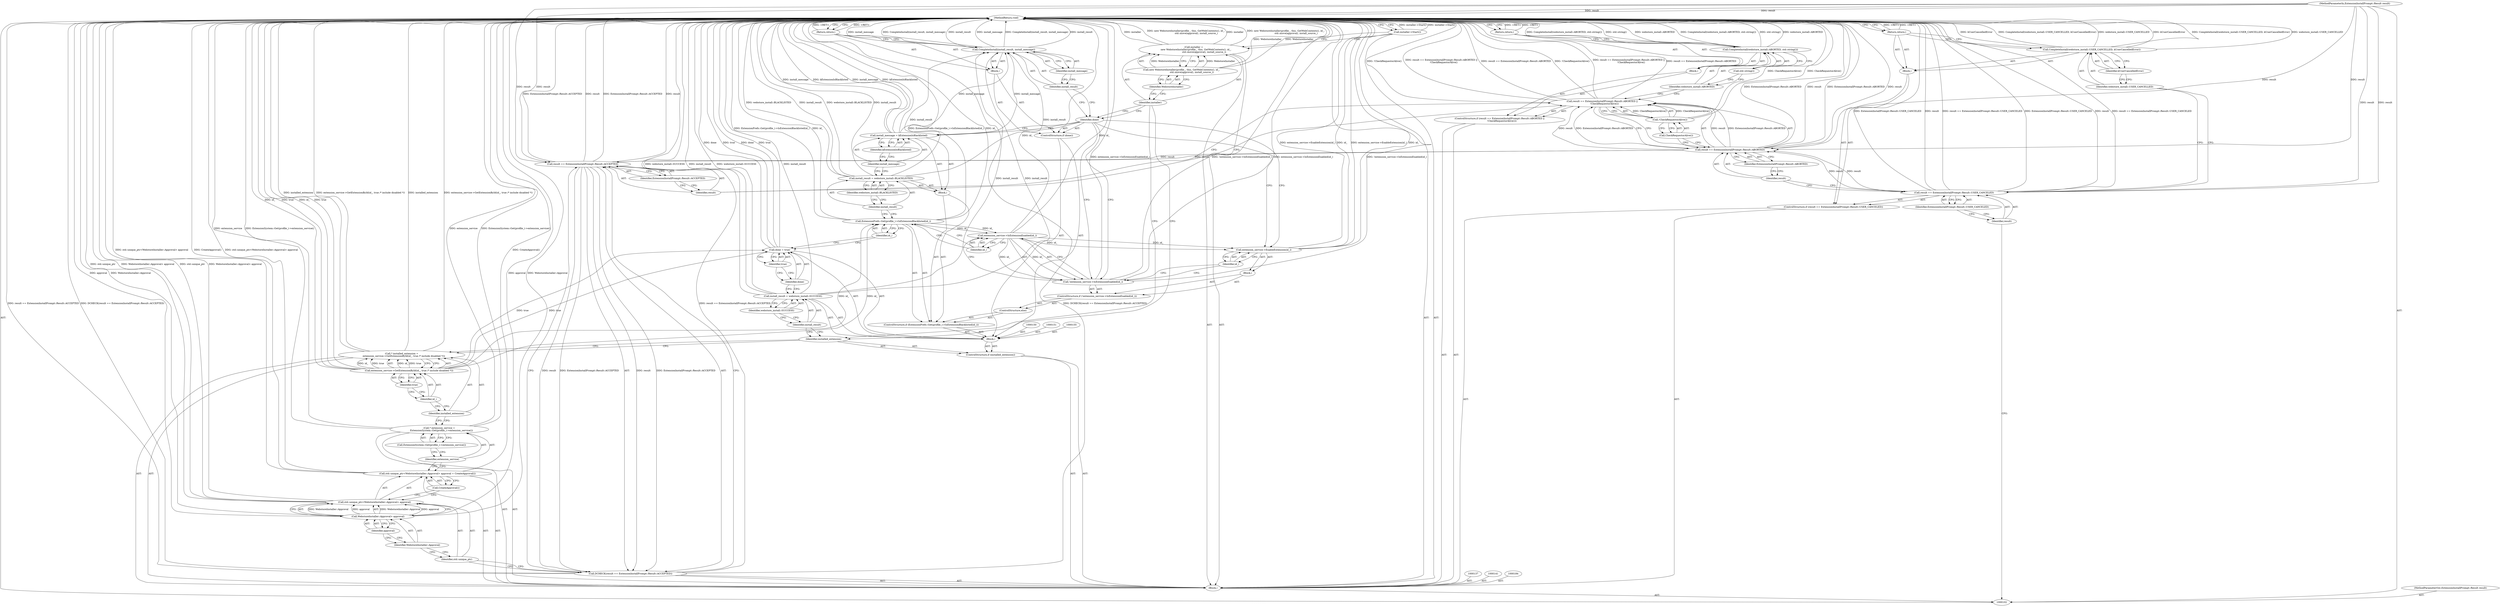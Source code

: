 digraph "1_Chrome_d30a8bd191f17b61938fc87890bffc80049b0774_5" {
"1000190" [label="(MethodReturn,void)"];
"1000123" [label="(Identifier,webstore_install::ABORTED)"];
"1000122" [label="(Call,CompleteInstall(webstore_install::ABORTED, std::string()))"];
"1000124" [label="(Call,std::string())"];
"1000125" [label="(Return,return;)"];
"1000129" [label="(Identifier,ExtensionInstallPrompt::Result::ACCEPTED)"];
"1000126" [label="(Call,DCHECK(result == ExtensionInstallPrompt::Result::ACCEPTED))"];
"1000127" [label="(Call,result == ExtensionInstallPrompt::Result::ACCEPTED)"];
"1000128" [label="(Identifier,result)"];
"1000133" [label="(Call,WebstoreInstaller::Approval> approval)"];
"1000134" [label="(Identifier,WebstoreInstaller::Approval)"];
"1000130" [label="(Call,std::unique_ptr<WebstoreInstaller::Approval> approval = CreateApproval())"];
"1000131" [label="(Call,std::unique_ptr<WebstoreInstaller::Approval> approval)"];
"1000132" [label="(Identifier,std::unique_ptr)"];
"1000135" [label="(Identifier,approval)"];
"1000136" [label="(Call,CreateApproval())"];
"1000138" [label="(Call,* extension_service =\n      ExtensionSystem::Get(profile_)->extension_service())"];
"1000139" [label="(Identifier,extension_service)"];
"1000140" [label="(Call,ExtensionSystem::Get(profile_)->extension_service())"];
"1000104" [label="(Block,)"];
"1000103" [label="(MethodParameterIn,ExtensionInstallPrompt::Result result)"];
"1000275" [label="(MethodParameterOut,ExtensionInstallPrompt::Result result)"];
"1000142" [label="(Call,* installed_extension =\n      extension_service->GetExtensionById(id_, true /* include disabled */))"];
"1000143" [label="(Identifier,installed_extension)"];
"1000145" [label="(Identifier,id_)"];
"1000146" [label="(Identifier,true)"];
"1000144" [label="(Call,extension_service->GetExtensionById(id_, true /* include disabled */))"];
"1000147" [label="(ControlStructure,if (installed_extension))"];
"1000148" [label="(Identifier,installed_extension)"];
"1000152" [label="(Call,install_result = webstore_install::SUCCESS)"];
"1000153" [label="(Identifier,install_result)"];
"1000154" [label="(Identifier,webstore_install::SUCCESS)"];
"1000158" [label="(Identifier,true)"];
"1000149" [label="(Block,)"];
"1000156" [label="(Call,done = true)"];
"1000157" [label="(Identifier,done)"];
"1000159" [label="(ControlStructure,if (ExtensionPrefs::Get(profile_)->IsExtensionBlacklisted(id_)))"];
"1000161" [label="(Identifier,id_)"];
"1000162" [label="(Block,)"];
"1000160" [label="(Call,ExtensionPrefs::Get(profile_)->IsExtensionBlacklisted(id_))"];
"1000165" [label="(Identifier,webstore_install::BLACKLISTED)"];
"1000163" [label="(Call,install_result = webstore_install::BLACKLISTED)"];
"1000164" [label="(Identifier,install_result)"];
"1000168" [label="(Identifier,kExtensionIsBlacklisted)"];
"1000166" [label="(Call,install_message = kExtensionIsBlacklisted)"];
"1000167" [label="(Identifier,install_message)"];
"1000108" [label="(Identifier,ExtensionInstallPrompt::Result::USER_CANCELED)"];
"1000105" [label="(ControlStructure,if (result == ExtensionInstallPrompt::Result::USER_CANCELED))"];
"1000109" [label="(Block,)"];
"1000106" [label="(Call,result == ExtensionInstallPrompt::Result::USER_CANCELED)"];
"1000107" [label="(Identifier,result)"];
"1000170" [label="(ControlStructure,if (!extension_service->IsExtensionEnabled(id_)))"];
"1000171" [label="(Call,!extension_service->IsExtensionEnabled(id_))"];
"1000172" [label="(Call,extension_service->IsExtensionEnabled(id_))"];
"1000173" [label="(Identifier,id_)"];
"1000174" [label="(Block,)"];
"1000169" [label="(ControlStructure,else)"];
"1000176" [label="(Identifier,id_)"];
"1000175" [label="(Call,extension_service->EnableExtension(id_))"];
"1000179" [label="(Block,)"];
"1000177" [label="(ControlStructure,if (done))"];
"1000178" [label="(Identifier,done)"];
"1000181" [label="(Identifier,install_result)"];
"1000182" [label="(Identifier,install_message)"];
"1000180" [label="(Call,CompleteInstall(install_result, install_message))"];
"1000183" [label="(Return,return;)"];
"1000111" [label="(Identifier,webstore_install::USER_CANCELLED)"];
"1000110" [label="(Call,CompleteInstall(webstore_install::USER_CANCELLED, kUserCancelledError))"];
"1000112" [label="(Identifier,kUserCancelledError)"];
"1000185" [label="(Call,installer =\n      new WebstoreInstaller(profile_, this, GetWebContents(), id_,\n                            std::move(approval), install_source_))"];
"1000186" [label="(Identifier,installer)"];
"1000188" [label="(Identifier,WebstoreInstaller)"];
"1000187" [label="(Call,new WebstoreInstaller(profile_, this, GetWebContents(), id_,\n                            std::move(approval), install_source_))"];
"1000189" [label="(Call,installer->Start())"];
"1000113" [label="(Return,return;)"];
"1000118" [label="(Identifier,ExtensionInstallPrompt::Result::ABORTED)"];
"1000114" [label="(ControlStructure,if (result == ExtensionInstallPrompt::Result::ABORTED ||\n      !CheckRequestorAlive()))"];
"1000115" [label="(Call,result == ExtensionInstallPrompt::Result::ABORTED ||\n      !CheckRequestorAlive())"];
"1000116" [label="(Call,result == ExtensionInstallPrompt::Result::ABORTED)"];
"1000117" [label="(Identifier,result)"];
"1000121" [label="(Block,)"];
"1000119" [label="(Call,!CheckRequestorAlive())"];
"1000120" [label="(Call,CheckRequestorAlive())"];
"1000190" -> "1000102"  [label="AST: "];
"1000190" -> "1000113"  [label="CFG: "];
"1000190" -> "1000125"  [label="CFG: "];
"1000190" -> "1000183"  [label="CFG: "];
"1000190" -> "1000189"  [label="CFG: "];
"1000183" -> "1000190"  [label="DDG: <RET>"];
"1000125" -> "1000190"  [label="DDG: <RET>"];
"1000113" -> "1000190"  [label="DDG: <RET>"];
"1000106" -> "1000190"  [label="DDG: ExtensionInstallPrompt::Result::USER_CANCELED"];
"1000106" -> "1000190"  [label="DDG: result"];
"1000106" -> "1000190"  [label="DDG: result == ExtensionInstallPrompt::Result::USER_CANCELED"];
"1000156" -> "1000190"  [label="DDG: done"];
"1000156" -> "1000190"  [label="DDG: true"];
"1000180" -> "1000190"  [label="DDG: install_result"];
"1000180" -> "1000190"  [label="DDG: install_message"];
"1000180" -> "1000190"  [label="DDG: CompleteInstall(install_result, install_message)"];
"1000175" -> "1000190"  [label="DDG: id_"];
"1000175" -> "1000190"  [label="DDG: extension_service->EnableExtension(id_)"];
"1000116" -> "1000190"  [label="DDG: ExtensionInstallPrompt::Result::ABORTED"];
"1000116" -> "1000190"  [label="DDG: result"];
"1000152" -> "1000190"  [label="DDG: webstore_install::SUCCESS"];
"1000152" -> "1000190"  [label="DDG: install_result"];
"1000115" -> "1000190"  [label="DDG: !CheckRequestorAlive()"];
"1000115" -> "1000190"  [label="DDG: result == ExtensionInstallPrompt::Result::ABORTED ||\n      !CheckRequestorAlive()"];
"1000115" -> "1000190"  [label="DDG: result == ExtensionInstallPrompt::Result::ABORTED"];
"1000187" -> "1000190"  [label="DDG: WebstoreInstaller"];
"1000166" -> "1000190"  [label="DDG: kExtensionIsBlacklisted"];
"1000166" -> "1000190"  [label="DDG: install_message"];
"1000163" -> "1000190"  [label="DDG: install_result"];
"1000163" -> "1000190"  [label="DDG: webstore_install::BLACKLISTED"];
"1000185" -> "1000190"  [label="DDG: installer"];
"1000185" -> "1000190"  [label="DDG: new WebstoreInstaller(profile_, this, GetWebContents(), id_,\n                            std::move(approval), install_source_)"];
"1000126" -> "1000190"  [label="DDG: DCHECK(result == ExtensionInstallPrompt::Result::ACCEPTED)"];
"1000126" -> "1000190"  [label="DDG: result == ExtensionInstallPrompt::Result::ACCEPTED"];
"1000171" -> "1000190"  [label="DDG: extension_service->IsExtensionEnabled(id_)"];
"1000171" -> "1000190"  [label="DDG: !extension_service->IsExtensionEnabled(id_)"];
"1000160" -> "1000190"  [label="DDG: ExtensionPrefs::Get(profile_)->IsExtensionBlacklisted(id_)"];
"1000160" -> "1000190"  [label="DDG: id_"];
"1000189" -> "1000190"  [label="DDG: installer->Start()"];
"1000122" -> "1000190"  [label="DDG: webstore_install::ABORTED"];
"1000122" -> "1000190"  [label="DDG: CompleteInstall(webstore_install::ABORTED, std::string())"];
"1000122" -> "1000190"  [label="DDG: std::string()"];
"1000131" -> "1000190"  [label="DDG: std::unique_ptr"];
"1000131" -> "1000190"  [label="DDG: WebstoreInstaller::Approval> approval"];
"1000138" -> "1000190"  [label="DDG: extension_service"];
"1000138" -> "1000190"  [label="DDG: ExtensionSystem::Get(profile_)->extension_service()"];
"1000127" -> "1000190"  [label="DDG: ExtensionInstallPrompt::Result::ACCEPTED"];
"1000127" -> "1000190"  [label="DDG: result"];
"1000142" -> "1000190"  [label="DDG: extension_service->GetExtensionById(id_, true /* include disabled */)"];
"1000142" -> "1000190"  [label="DDG: installed_extension"];
"1000133" -> "1000190"  [label="DDG: WebstoreInstaller::Approval"];
"1000133" -> "1000190"  [label="DDG: approval"];
"1000103" -> "1000190"  [label="DDG: result"];
"1000110" -> "1000190"  [label="DDG: kUserCancelledError"];
"1000110" -> "1000190"  [label="DDG: CompleteInstall(webstore_install::USER_CANCELLED, kUserCancelledError)"];
"1000110" -> "1000190"  [label="DDG: webstore_install::USER_CANCELLED"];
"1000119" -> "1000190"  [label="DDG: CheckRequestorAlive()"];
"1000172" -> "1000190"  [label="DDG: id_"];
"1000130" -> "1000190"  [label="DDG: CreateApproval()"];
"1000130" -> "1000190"  [label="DDG: std::unique_ptr<WebstoreInstaller::Approval> approval"];
"1000144" -> "1000190"  [label="DDG: id_"];
"1000144" -> "1000190"  [label="DDG: true"];
"1000123" -> "1000122"  [label="AST: "];
"1000123" -> "1000115"  [label="CFG: "];
"1000124" -> "1000123"  [label="CFG: "];
"1000122" -> "1000121"  [label="AST: "];
"1000122" -> "1000124"  [label="CFG: "];
"1000123" -> "1000122"  [label="AST: "];
"1000124" -> "1000122"  [label="AST: "];
"1000125" -> "1000122"  [label="CFG: "];
"1000122" -> "1000190"  [label="DDG: webstore_install::ABORTED"];
"1000122" -> "1000190"  [label="DDG: CompleteInstall(webstore_install::ABORTED, std::string())"];
"1000122" -> "1000190"  [label="DDG: std::string()"];
"1000124" -> "1000122"  [label="AST: "];
"1000124" -> "1000123"  [label="CFG: "];
"1000122" -> "1000124"  [label="CFG: "];
"1000125" -> "1000121"  [label="AST: "];
"1000125" -> "1000122"  [label="CFG: "];
"1000190" -> "1000125"  [label="CFG: "];
"1000125" -> "1000190"  [label="DDG: <RET>"];
"1000129" -> "1000127"  [label="AST: "];
"1000129" -> "1000128"  [label="CFG: "];
"1000127" -> "1000129"  [label="CFG: "];
"1000126" -> "1000104"  [label="AST: "];
"1000126" -> "1000127"  [label="CFG: "];
"1000127" -> "1000126"  [label="AST: "];
"1000132" -> "1000126"  [label="CFG: "];
"1000126" -> "1000190"  [label="DDG: DCHECK(result == ExtensionInstallPrompt::Result::ACCEPTED)"];
"1000126" -> "1000190"  [label="DDG: result == ExtensionInstallPrompt::Result::ACCEPTED"];
"1000127" -> "1000126"  [label="DDG: result"];
"1000127" -> "1000126"  [label="DDG: ExtensionInstallPrompt::Result::ACCEPTED"];
"1000127" -> "1000126"  [label="AST: "];
"1000127" -> "1000129"  [label="CFG: "];
"1000128" -> "1000127"  [label="AST: "];
"1000129" -> "1000127"  [label="AST: "];
"1000126" -> "1000127"  [label="CFG: "];
"1000127" -> "1000190"  [label="DDG: ExtensionInstallPrompt::Result::ACCEPTED"];
"1000127" -> "1000190"  [label="DDG: result"];
"1000127" -> "1000126"  [label="DDG: result"];
"1000127" -> "1000126"  [label="DDG: ExtensionInstallPrompt::Result::ACCEPTED"];
"1000116" -> "1000127"  [label="DDG: result"];
"1000103" -> "1000127"  [label="DDG: result"];
"1000128" -> "1000127"  [label="AST: "];
"1000128" -> "1000115"  [label="CFG: "];
"1000129" -> "1000128"  [label="CFG: "];
"1000133" -> "1000131"  [label="AST: "];
"1000133" -> "1000135"  [label="CFG: "];
"1000134" -> "1000133"  [label="AST: "];
"1000135" -> "1000133"  [label="AST: "];
"1000131" -> "1000133"  [label="CFG: "];
"1000133" -> "1000190"  [label="DDG: WebstoreInstaller::Approval"];
"1000133" -> "1000190"  [label="DDG: approval"];
"1000133" -> "1000131"  [label="DDG: WebstoreInstaller::Approval"];
"1000133" -> "1000131"  [label="DDG: approval"];
"1000134" -> "1000133"  [label="AST: "];
"1000134" -> "1000132"  [label="CFG: "];
"1000135" -> "1000134"  [label="CFG: "];
"1000130" -> "1000104"  [label="AST: "];
"1000130" -> "1000136"  [label="CFG: "];
"1000131" -> "1000130"  [label="AST: "];
"1000136" -> "1000130"  [label="AST: "];
"1000139" -> "1000130"  [label="CFG: "];
"1000130" -> "1000190"  [label="DDG: CreateApproval()"];
"1000130" -> "1000190"  [label="DDG: std::unique_ptr<WebstoreInstaller::Approval> approval"];
"1000131" -> "1000130"  [label="AST: "];
"1000131" -> "1000133"  [label="CFG: "];
"1000132" -> "1000131"  [label="AST: "];
"1000133" -> "1000131"  [label="AST: "];
"1000136" -> "1000131"  [label="CFG: "];
"1000131" -> "1000190"  [label="DDG: std::unique_ptr"];
"1000131" -> "1000190"  [label="DDG: WebstoreInstaller::Approval> approval"];
"1000133" -> "1000131"  [label="DDG: WebstoreInstaller::Approval"];
"1000133" -> "1000131"  [label="DDG: approval"];
"1000132" -> "1000131"  [label="AST: "];
"1000132" -> "1000126"  [label="CFG: "];
"1000134" -> "1000132"  [label="CFG: "];
"1000135" -> "1000133"  [label="AST: "];
"1000135" -> "1000134"  [label="CFG: "];
"1000133" -> "1000135"  [label="CFG: "];
"1000136" -> "1000130"  [label="AST: "];
"1000136" -> "1000131"  [label="CFG: "];
"1000130" -> "1000136"  [label="CFG: "];
"1000138" -> "1000104"  [label="AST: "];
"1000138" -> "1000140"  [label="CFG: "];
"1000139" -> "1000138"  [label="AST: "];
"1000140" -> "1000138"  [label="AST: "];
"1000143" -> "1000138"  [label="CFG: "];
"1000138" -> "1000190"  [label="DDG: extension_service"];
"1000138" -> "1000190"  [label="DDG: ExtensionSystem::Get(profile_)->extension_service()"];
"1000139" -> "1000138"  [label="AST: "];
"1000139" -> "1000130"  [label="CFG: "];
"1000140" -> "1000139"  [label="CFG: "];
"1000140" -> "1000138"  [label="AST: "];
"1000140" -> "1000139"  [label="CFG: "];
"1000138" -> "1000140"  [label="CFG: "];
"1000104" -> "1000102"  [label="AST: "];
"1000105" -> "1000104"  [label="AST: "];
"1000114" -> "1000104"  [label="AST: "];
"1000126" -> "1000104"  [label="AST: "];
"1000130" -> "1000104"  [label="AST: "];
"1000137" -> "1000104"  [label="AST: "];
"1000138" -> "1000104"  [label="AST: "];
"1000141" -> "1000104"  [label="AST: "];
"1000142" -> "1000104"  [label="AST: "];
"1000147" -> "1000104"  [label="AST: "];
"1000184" -> "1000104"  [label="AST: "];
"1000185" -> "1000104"  [label="AST: "];
"1000189" -> "1000104"  [label="AST: "];
"1000103" -> "1000102"  [label="AST: "];
"1000103" -> "1000190"  [label="DDG: result"];
"1000103" -> "1000106"  [label="DDG: result"];
"1000103" -> "1000116"  [label="DDG: result"];
"1000103" -> "1000127"  [label="DDG: result"];
"1000275" -> "1000102"  [label="AST: "];
"1000142" -> "1000104"  [label="AST: "];
"1000142" -> "1000144"  [label="CFG: "];
"1000143" -> "1000142"  [label="AST: "];
"1000144" -> "1000142"  [label="AST: "];
"1000148" -> "1000142"  [label="CFG: "];
"1000142" -> "1000190"  [label="DDG: extension_service->GetExtensionById(id_, true /* include disabled */)"];
"1000142" -> "1000190"  [label="DDG: installed_extension"];
"1000144" -> "1000142"  [label="DDG: id_"];
"1000144" -> "1000142"  [label="DDG: true"];
"1000143" -> "1000142"  [label="AST: "];
"1000143" -> "1000138"  [label="CFG: "];
"1000145" -> "1000143"  [label="CFG: "];
"1000145" -> "1000144"  [label="AST: "];
"1000145" -> "1000143"  [label="CFG: "];
"1000146" -> "1000145"  [label="CFG: "];
"1000146" -> "1000144"  [label="AST: "];
"1000146" -> "1000145"  [label="CFG: "];
"1000144" -> "1000146"  [label="CFG: "];
"1000144" -> "1000142"  [label="AST: "];
"1000144" -> "1000146"  [label="CFG: "];
"1000145" -> "1000144"  [label="AST: "];
"1000146" -> "1000144"  [label="AST: "];
"1000142" -> "1000144"  [label="CFG: "];
"1000144" -> "1000190"  [label="DDG: id_"];
"1000144" -> "1000190"  [label="DDG: true"];
"1000144" -> "1000142"  [label="DDG: id_"];
"1000144" -> "1000142"  [label="DDG: true"];
"1000144" -> "1000156"  [label="DDG: true"];
"1000144" -> "1000160"  [label="DDG: id_"];
"1000147" -> "1000104"  [label="AST: "];
"1000148" -> "1000147"  [label="AST: "];
"1000149" -> "1000147"  [label="AST: "];
"1000148" -> "1000147"  [label="AST: "];
"1000148" -> "1000142"  [label="CFG: "];
"1000153" -> "1000148"  [label="CFG: "];
"1000186" -> "1000148"  [label="CFG: "];
"1000152" -> "1000149"  [label="AST: "];
"1000152" -> "1000154"  [label="CFG: "];
"1000153" -> "1000152"  [label="AST: "];
"1000154" -> "1000152"  [label="AST: "];
"1000157" -> "1000152"  [label="CFG: "];
"1000152" -> "1000190"  [label="DDG: webstore_install::SUCCESS"];
"1000152" -> "1000190"  [label="DDG: install_result"];
"1000152" -> "1000180"  [label="DDG: install_result"];
"1000153" -> "1000152"  [label="AST: "];
"1000153" -> "1000148"  [label="CFG: "];
"1000154" -> "1000153"  [label="CFG: "];
"1000154" -> "1000152"  [label="AST: "];
"1000154" -> "1000153"  [label="CFG: "];
"1000152" -> "1000154"  [label="CFG: "];
"1000158" -> "1000156"  [label="AST: "];
"1000158" -> "1000157"  [label="CFG: "];
"1000156" -> "1000158"  [label="CFG: "];
"1000149" -> "1000147"  [label="AST: "];
"1000150" -> "1000149"  [label="AST: "];
"1000151" -> "1000149"  [label="AST: "];
"1000152" -> "1000149"  [label="AST: "];
"1000155" -> "1000149"  [label="AST: "];
"1000156" -> "1000149"  [label="AST: "];
"1000159" -> "1000149"  [label="AST: "];
"1000177" -> "1000149"  [label="AST: "];
"1000156" -> "1000149"  [label="AST: "];
"1000156" -> "1000158"  [label="CFG: "];
"1000157" -> "1000156"  [label="AST: "];
"1000158" -> "1000156"  [label="AST: "];
"1000161" -> "1000156"  [label="CFG: "];
"1000156" -> "1000190"  [label="DDG: done"];
"1000156" -> "1000190"  [label="DDG: true"];
"1000144" -> "1000156"  [label="DDG: true"];
"1000157" -> "1000156"  [label="AST: "];
"1000157" -> "1000152"  [label="CFG: "];
"1000158" -> "1000157"  [label="CFG: "];
"1000159" -> "1000149"  [label="AST: "];
"1000160" -> "1000159"  [label="AST: "];
"1000162" -> "1000159"  [label="AST: "];
"1000169" -> "1000159"  [label="AST: "];
"1000161" -> "1000160"  [label="AST: "];
"1000161" -> "1000156"  [label="CFG: "];
"1000160" -> "1000161"  [label="CFG: "];
"1000162" -> "1000159"  [label="AST: "];
"1000163" -> "1000162"  [label="AST: "];
"1000166" -> "1000162"  [label="AST: "];
"1000160" -> "1000159"  [label="AST: "];
"1000160" -> "1000161"  [label="CFG: "];
"1000161" -> "1000160"  [label="AST: "];
"1000164" -> "1000160"  [label="CFG: "];
"1000173" -> "1000160"  [label="CFG: "];
"1000160" -> "1000190"  [label="DDG: ExtensionPrefs::Get(profile_)->IsExtensionBlacklisted(id_)"];
"1000160" -> "1000190"  [label="DDG: id_"];
"1000144" -> "1000160"  [label="DDG: id_"];
"1000160" -> "1000172"  [label="DDG: id_"];
"1000165" -> "1000163"  [label="AST: "];
"1000165" -> "1000164"  [label="CFG: "];
"1000163" -> "1000165"  [label="CFG: "];
"1000163" -> "1000162"  [label="AST: "];
"1000163" -> "1000165"  [label="CFG: "];
"1000164" -> "1000163"  [label="AST: "];
"1000165" -> "1000163"  [label="AST: "];
"1000167" -> "1000163"  [label="CFG: "];
"1000163" -> "1000190"  [label="DDG: install_result"];
"1000163" -> "1000190"  [label="DDG: webstore_install::BLACKLISTED"];
"1000163" -> "1000180"  [label="DDG: install_result"];
"1000164" -> "1000163"  [label="AST: "];
"1000164" -> "1000160"  [label="CFG: "];
"1000165" -> "1000164"  [label="CFG: "];
"1000168" -> "1000166"  [label="AST: "];
"1000168" -> "1000167"  [label="CFG: "];
"1000166" -> "1000168"  [label="CFG: "];
"1000166" -> "1000162"  [label="AST: "];
"1000166" -> "1000168"  [label="CFG: "];
"1000167" -> "1000166"  [label="AST: "];
"1000168" -> "1000166"  [label="AST: "];
"1000178" -> "1000166"  [label="CFG: "];
"1000166" -> "1000190"  [label="DDG: kExtensionIsBlacklisted"];
"1000166" -> "1000190"  [label="DDG: install_message"];
"1000166" -> "1000180"  [label="DDG: install_message"];
"1000167" -> "1000166"  [label="AST: "];
"1000167" -> "1000163"  [label="CFG: "];
"1000168" -> "1000167"  [label="CFG: "];
"1000108" -> "1000106"  [label="AST: "];
"1000108" -> "1000107"  [label="CFG: "];
"1000106" -> "1000108"  [label="CFG: "];
"1000105" -> "1000104"  [label="AST: "];
"1000106" -> "1000105"  [label="AST: "];
"1000109" -> "1000105"  [label="AST: "];
"1000109" -> "1000105"  [label="AST: "];
"1000110" -> "1000109"  [label="AST: "];
"1000113" -> "1000109"  [label="AST: "];
"1000106" -> "1000105"  [label="AST: "];
"1000106" -> "1000108"  [label="CFG: "];
"1000107" -> "1000106"  [label="AST: "];
"1000108" -> "1000106"  [label="AST: "];
"1000111" -> "1000106"  [label="CFG: "];
"1000117" -> "1000106"  [label="CFG: "];
"1000106" -> "1000190"  [label="DDG: ExtensionInstallPrompt::Result::USER_CANCELED"];
"1000106" -> "1000190"  [label="DDG: result"];
"1000106" -> "1000190"  [label="DDG: result == ExtensionInstallPrompt::Result::USER_CANCELED"];
"1000103" -> "1000106"  [label="DDG: result"];
"1000106" -> "1000116"  [label="DDG: result"];
"1000107" -> "1000106"  [label="AST: "];
"1000107" -> "1000102"  [label="CFG: "];
"1000108" -> "1000107"  [label="CFG: "];
"1000170" -> "1000169"  [label="AST: "];
"1000171" -> "1000170"  [label="AST: "];
"1000174" -> "1000170"  [label="AST: "];
"1000171" -> "1000170"  [label="AST: "];
"1000171" -> "1000172"  [label="CFG: "];
"1000172" -> "1000171"  [label="AST: "];
"1000176" -> "1000171"  [label="CFG: "];
"1000178" -> "1000171"  [label="CFG: "];
"1000171" -> "1000190"  [label="DDG: extension_service->IsExtensionEnabled(id_)"];
"1000171" -> "1000190"  [label="DDG: !extension_service->IsExtensionEnabled(id_)"];
"1000172" -> "1000171"  [label="DDG: id_"];
"1000172" -> "1000171"  [label="AST: "];
"1000172" -> "1000173"  [label="CFG: "];
"1000173" -> "1000172"  [label="AST: "];
"1000171" -> "1000172"  [label="CFG: "];
"1000172" -> "1000190"  [label="DDG: id_"];
"1000172" -> "1000171"  [label="DDG: id_"];
"1000160" -> "1000172"  [label="DDG: id_"];
"1000172" -> "1000175"  [label="DDG: id_"];
"1000173" -> "1000172"  [label="AST: "];
"1000173" -> "1000160"  [label="CFG: "];
"1000172" -> "1000173"  [label="CFG: "];
"1000174" -> "1000170"  [label="AST: "];
"1000175" -> "1000174"  [label="AST: "];
"1000169" -> "1000159"  [label="AST: "];
"1000170" -> "1000169"  [label="AST: "];
"1000176" -> "1000175"  [label="AST: "];
"1000176" -> "1000171"  [label="CFG: "];
"1000175" -> "1000176"  [label="CFG: "];
"1000175" -> "1000174"  [label="AST: "];
"1000175" -> "1000176"  [label="CFG: "];
"1000176" -> "1000175"  [label="AST: "];
"1000178" -> "1000175"  [label="CFG: "];
"1000175" -> "1000190"  [label="DDG: id_"];
"1000175" -> "1000190"  [label="DDG: extension_service->EnableExtension(id_)"];
"1000172" -> "1000175"  [label="DDG: id_"];
"1000179" -> "1000177"  [label="AST: "];
"1000180" -> "1000179"  [label="AST: "];
"1000183" -> "1000179"  [label="AST: "];
"1000177" -> "1000149"  [label="AST: "];
"1000178" -> "1000177"  [label="AST: "];
"1000179" -> "1000177"  [label="AST: "];
"1000178" -> "1000177"  [label="AST: "];
"1000178" -> "1000166"  [label="CFG: "];
"1000178" -> "1000175"  [label="CFG: "];
"1000178" -> "1000171"  [label="CFG: "];
"1000181" -> "1000178"  [label="CFG: "];
"1000186" -> "1000178"  [label="CFG: "];
"1000181" -> "1000180"  [label="AST: "];
"1000181" -> "1000178"  [label="CFG: "];
"1000182" -> "1000181"  [label="CFG: "];
"1000182" -> "1000180"  [label="AST: "];
"1000182" -> "1000181"  [label="CFG: "];
"1000180" -> "1000182"  [label="CFG: "];
"1000180" -> "1000179"  [label="AST: "];
"1000180" -> "1000182"  [label="CFG: "];
"1000181" -> "1000180"  [label="AST: "];
"1000182" -> "1000180"  [label="AST: "];
"1000183" -> "1000180"  [label="CFG: "];
"1000180" -> "1000190"  [label="DDG: install_result"];
"1000180" -> "1000190"  [label="DDG: install_message"];
"1000180" -> "1000190"  [label="DDG: CompleteInstall(install_result, install_message)"];
"1000163" -> "1000180"  [label="DDG: install_result"];
"1000152" -> "1000180"  [label="DDG: install_result"];
"1000166" -> "1000180"  [label="DDG: install_message"];
"1000183" -> "1000179"  [label="AST: "];
"1000183" -> "1000180"  [label="CFG: "];
"1000190" -> "1000183"  [label="CFG: "];
"1000183" -> "1000190"  [label="DDG: <RET>"];
"1000111" -> "1000110"  [label="AST: "];
"1000111" -> "1000106"  [label="CFG: "];
"1000112" -> "1000111"  [label="CFG: "];
"1000110" -> "1000109"  [label="AST: "];
"1000110" -> "1000112"  [label="CFG: "];
"1000111" -> "1000110"  [label="AST: "];
"1000112" -> "1000110"  [label="AST: "];
"1000113" -> "1000110"  [label="CFG: "];
"1000110" -> "1000190"  [label="DDG: kUserCancelledError"];
"1000110" -> "1000190"  [label="DDG: CompleteInstall(webstore_install::USER_CANCELLED, kUserCancelledError)"];
"1000110" -> "1000190"  [label="DDG: webstore_install::USER_CANCELLED"];
"1000112" -> "1000110"  [label="AST: "];
"1000112" -> "1000111"  [label="CFG: "];
"1000110" -> "1000112"  [label="CFG: "];
"1000185" -> "1000104"  [label="AST: "];
"1000185" -> "1000187"  [label="CFG: "];
"1000186" -> "1000185"  [label="AST: "];
"1000187" -> "1000185"  [label="AST: "];
"1000189" -> "1000185"  [label="CFG: "];
"1000185" -> "1000190"  [label="DDG: installer"];
"1000185" -> "1000190"  [label="DDG: new WebstoreInstaller(profile_, this, GetWebContents(), id_,\n                            std::move(approval), install_source_)"];
"1000187" -> "1000185"  [label="DDG: WebstoreInstaller"];
"1000186" -> "1000185"  [label="AST: "];
"1000186" -> "1000178"  [label="CFG: "];
"1000186" -> "1000148"  [label="CFG: "];
"1000188" -> "1000186"  [label="CFG: "];
"1000188" -> "1000187"  [label="AST: "];
"1000188" -> "1000186"  [label="CFG: "];
"1000187" -> "1000188"  [label="CFG: "];
"1000187" -> "1000185"  [label="AST: "];
"1000187" -> "1000188"  [label="CFG: "];
"1000188" -> "1000187"  [label="AST: "];
"1000185" -> "1000187"  [label="CFG: "];
"1000187" -> "1000190"  [label="DDG: WebstoreInstaller"];
"1000187" -> "1000185"  [label="DDG: WebstoreInstaller"];
"1000189" -> "1000104"  [label="AST: "];
"1000189" -> "1000185"  [label="CFG: "];
"1000190" -> "1000189"  [label="CFG: "];
"1000189" -> "1000190"  [label="DDG: installer->Start()"];
"1000113" -> "1000109"  [label="AST: "];
"1000113" -> "1000110"  [label="CFG: "];
"1000190" -> "1000113"  [label="CFG: "];
"1000113" -> "1000190"  [label="DDG: <RET>"];
"1000118" -> "1000116"  [label="AST: "];
"1000118" -> "1000117"  [label="CFG: "];
"1000116" -> "1000118"  [label="CFG: "];
"1000114" -> "1000104"  [label="AST: "];
"1000115" -> "1000114"  [label="AST: "];
"1000121" -> "1000114"  [label="AST: "];
"1000115" -> "1000114"  [label="AST: "];
"1000115" -> "1000116"  [label="CFG: "];
"1000115" -> "1000119"  [label="CFG: "];
"1000116" -> "1000115"  [label="AST: "];
"1000119" -> "1000115"  [label="AST: "];
"1000123" -> "1000115"  [label="CFG: "];
"1000128" -> "1000115"  [label="CFG: "];
"1000115" -> "1000190"  [label="DDG: !CheckRequestorAlive()"];
"1000115" -> "1000190"  [label="DDG: result == ExtensionInstallPrompt::Result::ABORTED ||\n      !CheckRequestorAlive()"];
"1000115" -> "1000190"  [label="DDG: result == ExtensionInstallPrompt::Result::ABORTED"];
"1000116" -> "1000115"  [label="DDG: result"];
"1000116" -> "1000115"  [label="DDG: ExtensionInstallPrompt::Result::ABORTED"];
"1000119" -> "1000115"  [label="DDG: CheckRequestorAlive()"];
"1000116" -> "1000115"  [label="AST: "];
"1000116" -> "1000118"  [label="CFG: "];
"1000117" -> "1000116"  [label="AST: "];
"1000118" -> "1000116"  [label="AST: "];
"1000120" -> "1000116"  [label="CFG: "];
"1000115" -> "1000116"  [label="CFG: "];
"1000116" -> "1000190"  [label="DDG: ExtensionInstallPrompt::Result::ABORTED"];
"1000116" -> "1000190"  [label="DDG: result"];
"1000116" -> "1000115"  [label="DDG: result"];
"1000116" -> "1000115"  [label="DDG: ExtensionInstallPrompt::Result::ABORTED"];
"1000106" -> "1000116"  [label="DDG: result"];
"1000103" -> "1000116"  [label="DDG: result"];
"1000116" -> "1000127"  [label="DDG: result"];
"1000117" -> "1000116"  [label="AST: "];
"1000117" -> "1000106"  [label="CFG: "];
"1000118" -> "1000117"  [label="CFG: "];
"1000121" -> "1000114"  [label="AST: "];
"1000122" -> "1000121"  [label="AST: "];
"1000125" -> "1000121"  [label="AST: "];
"1000119" -> "1000115"  [label="AST: "];
"1000119" -> "1000120"  [label="CFG: "];
"1000120" -> "1000119"  [label="AST: "];
"1000115" -> "1000119"  [label="CFG: "];
"1000119" -> "1000190"  [label="DDG: CheckRequestorAlive()"];
"1000119" -> "1000115"  [label="DDG: CheckRequestorAlive()"];
"1000120" -> "1000119"  [label="AST: "];
"1000120" -> "1000116"  [label="CFG: "];
"1000119" -> "1000120"  [label="CFG: "];
}
